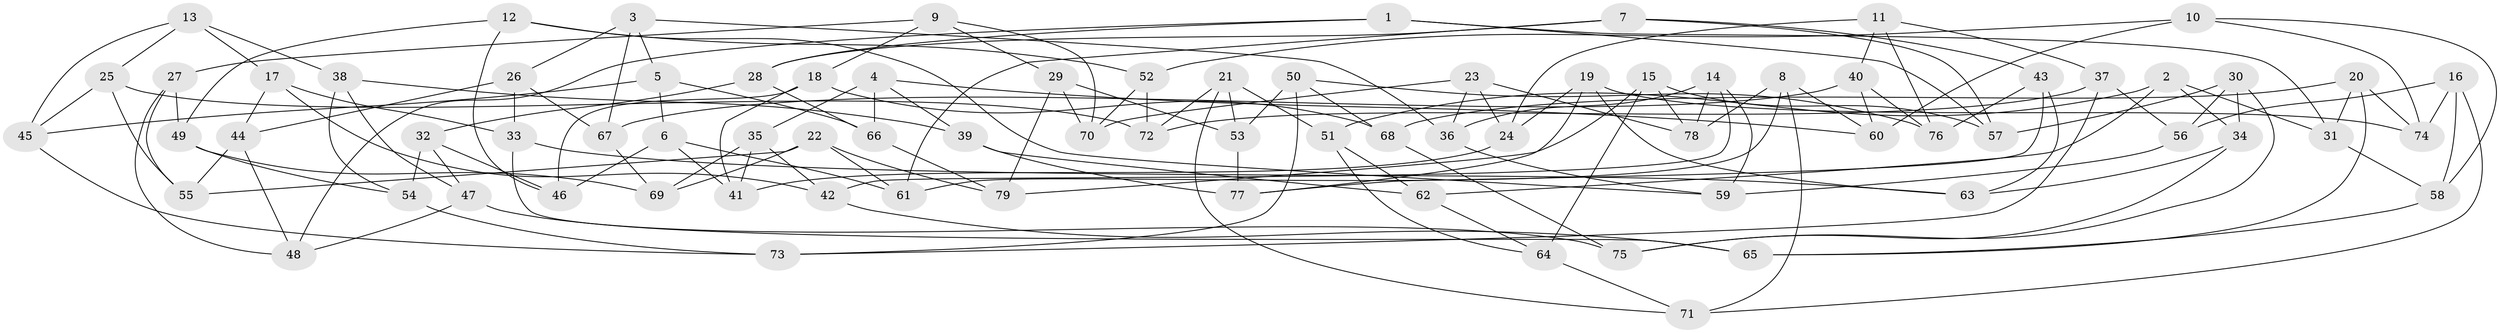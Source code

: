 // coarse degree distribution, {9: 0.125, 11: 0.025, 4: 0.65, 7: 0.05, 10: 0.025, 3: 0.1, 8: 0.025}
// Generated by graph-tools (version 1.1) at 2025/43/03/06/25 01:43:21]
// undirected, 79 vertices, 158 edges
graph export_dot {
graph [start="1"]
  node [color=gray90,style=filled];
  1;
  2;
  3;
  4;
  5;
  6;
  7;
  8;
  9;
  10;
  11;
  12;
  13;
  14;
  15;
  16;
  17;
  18;
  19;
  20;
  21;
  22;
  23;
  24;
  25;
  26;
  27;
  28;
  29;
  30;
  31;
  32;
  33;
  34;
  35;
  36;
  37;
  38;
  39;
  40;
  41;
  42;
  43;
  44;
  45;
  46;
  47;
  48;
  49;
  50;
  51;
  52;
  53;
  54;
  55;
  56;
  57;
  58;
  59;
  60;
  61;
  62;
  63;
  64;
  65;
  66;
  67;
  68;
  69;
  70;
  71;
  72;
  73;
  74;
  75;
  76;
  77;
  78;
  79;
  1 -- 48;
  1 -- 31;
  1 -- 28;
  1 -- 57;
  2 -- 51;
  2 -- 62;
  2 -- 34;
  2 -- 31;
  3 -- 67;
  3 -- 5;
  3 -- 36;
  3 -- 26;
  4 -- 39;
  4 -- 66;
  4 -- 35;
  4 -- 60;
  5 -- 6;
  5 -- 45;
  5 -- 66;
  6 -- 41;
  6 -- 61;
  6 -- 46;
  7 -- 61;
  7 -- 57;
  7 -- 43;
  7 -- 28;
  8 -- 60;
  8 -- 61;
  8 -- 71;
  8 -- 78;
  9 -- 29;
  9 -- 27;
  9 -- 70;
  9 -- 18;
  10 -- 60;
  10 -- 58;
  10 -- 74;
  10 -- 52;
  11 -- 24;
  11 -- 76;
  11 -- 40;
  11 -- 37;
  12 -- 46;
  12 -- 52;
  12 -- 49;
  12 -- 59;
  13 -- 17;
  13 -- 25;
  13 -- 45;
  13 -- 38;
  14 -- 59;
  14 -- 42;
  14 -- 78;
  14 -- 36;
  15 -- 57;
  15 -- 79;
  15 -- 64;
  15 -- 78;
  16 -- 71;
  16 -- 58;
  16 -- 74;
  16 -- 56;
  17 -- 42;
  17 -- 33;
  17 -- 44;
  18 -- 46;
  18 -- 68;
  18 -- 41;
  19 -- 77;
  19 -- 24;
  19 -- 74;
  19 -- 63;
  20 -- 74;
  20 -- 31;
  20 -- 65;
  20 -- 68;
  21 -- 53;
  21 -- 72;
  21 -- 71;
  21 -- 51;
  22 -- 79;
  22 -- 55;
  22 -- 69;
  22 -- 61;
  23 -- 78;
  23 -- 70;
  23 -- 36;
  23 -- 24;
  24 -- 41;
  25 -- 45;
  25 -- 55;
  25 -- 72;
  26 -- 33;
  26 -- 44;
  26 -- 67;
  27 -- 49;
  27 -- 55;
  27 -- 48;
  28 -- 32;
  28 -- 66;
  29 -- 79;
  29 -- 70;
  29 -- 53;
  30 -- 75;
  30 -- 57;
  30 -- 34;
  30 -- 56;
  31 -- 58;
  32 -- 46;
  32 -- 54;
  32 -- 47;
  33 -- 65;
  33 -- 63;
  34 -- 75;
  34 -- 63;
  35 -- 69;
  35 -- 42;
  35 -- 41;
  36 -- 59;
  37 -- 73;
  37 -- 72;
  37 -- 56;
  38 -- 39;
  38 -- 54;
  38 -- 47;
  39 -- 77;
  39 -- 62;
  40 -- 76;
  40 -- 60;
  40 -- 67;
  42 -- 65;
  43 -- 63;
  43 -- 76;
  43 -- 77;
  44 -- 55;
  44 -- 48;
  45 -- 73;
  47 -- 48;
  47 -- 75;
  49 -- 54;
  49 -- 69;
  50 -- 68;
  50 -- 76;
  50 -- 73;
  50 -- 53;
  51 -- 62;
  51 -- 64;
  52 -- 70;
  52 -- 72;
  53 -- 77;
  54 -- 73;
  56 -- 59;
  58 -- 65;
  62 -- 64;
  64 -- 71;
  66 -- 79;
  67 -- 69;
  68 -- 75;
}
